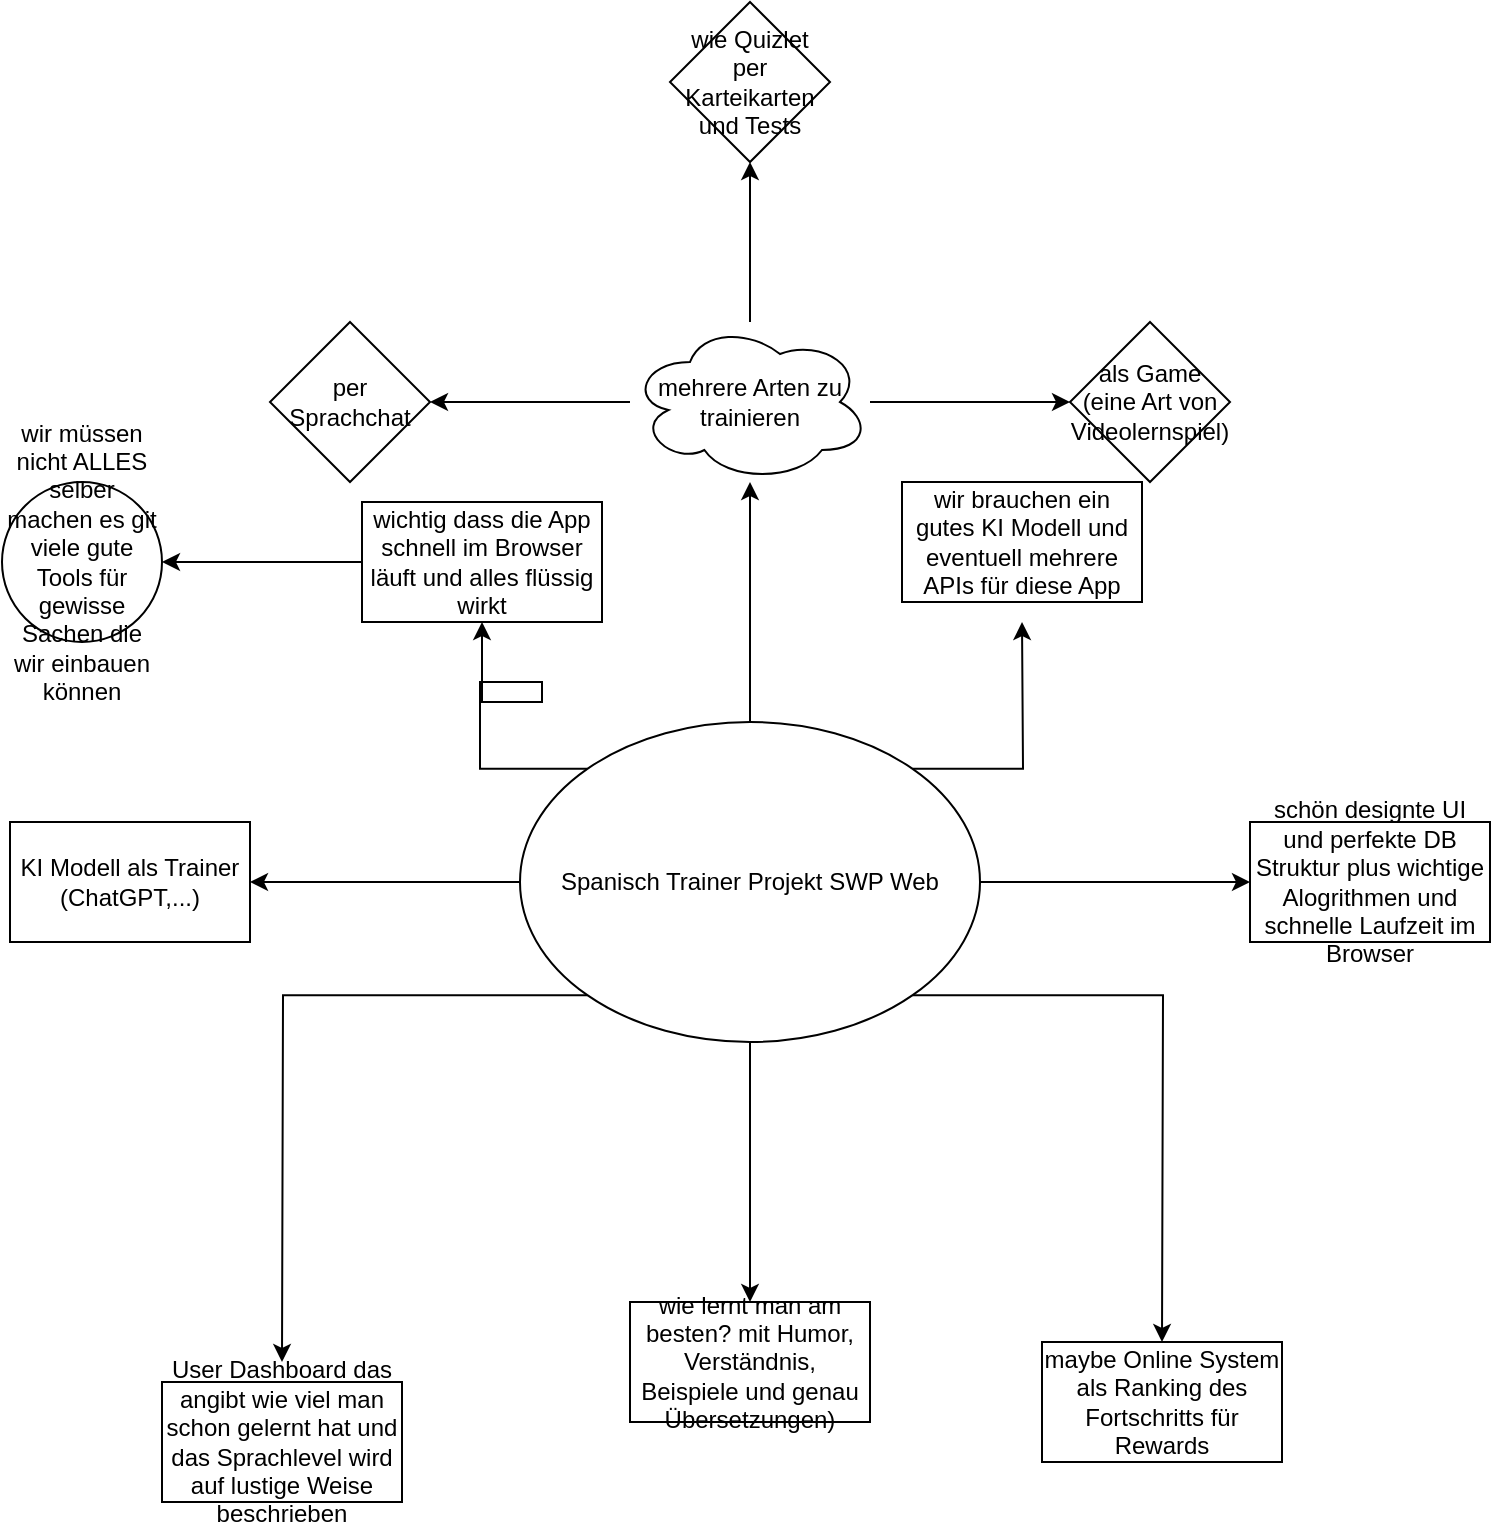 <mxfile version="26.1.0">
  <diagram name="Seite-1" id="NWWnlM1j_Vvz42IHq0mf">
    <mxGraphModel dx="1530" dy="2040" grid="1" gridSize="10" guides="1" tooltips="1" connect="1" arrows="1" fold="1" page="1" pageScale="1" pageWidth="827" pageHeight="1169" math="0" shadow="0">
      <root>
        <mxCell id="0" />
        <mxCell id="1" parent="0" />
        <mxCell id="B019YZBu6rQDzwluSdwq-3" value="" style="edgeStyle=orthogonalEdgeStyle;rounded=0;orthogonalLoop=1;jettySize=auto;html=1;" edge="1" parent="1" source="B019YZBu6rQDzwluSdwq-1" target="B019YZBu6rQDzwluSdwq-2">
          <mxGeometry relative="1" as="geometry" />
        </mxCell>
        <mxCell id="B019YZBu6rQDzwluSdwq-5" value="" style="edgeStyle=orthogonalEdgeStyle;rounded=0;orthogonalLoop=1;jettySize=auto;html=1;" edge="1" parent="1" source="B019YZBu6rQDzwluSdwq-1" target="B019YZBu6rQDzwluSdwq-4">
          <mxGeometry relative="1" as="geometry" />
        </mxCell>
        <mxCell id="B019YZBu6rQDzwluSdwq-13" value="" style="edgeStyle=orthogonalEdgeStyle;rounded=0;orthogonalLoop=1;jettySize=auto;html=1;" edge="1" parent="1" source="B019YZBu6rQDzwluSdwq-1" target="B019YZBu6rQDzwluSdwq-12">
          <mxGeometry relative="1" as="geometry" />
        </mxCell>
        <mxCell id="B019YZBu6rQDzwluSdwq-15" value="" style="edgeStyle=orthogonalEdgeStyle;rounded=0;orthogonalLoop=1;jettySize=auto;html=1;" edge="1" parent="1" source="B019YZBu6rQDzwluSdwq-1" target="B019YZBu6rQDzwluSdwq-14">
          <mxGeometry relative="1" as="geometry" />
        </mxCell>
        <mxCell id="B019YZBu6rQDzwluSdwq-16" style="edgeStyle=orthogonalEdgeStyle;rounded=0;orthogonalLoop=1;jettySize=auto;html=1;exitX=1;exitY=1;exitDx=0;exitDy=0;" edge="1" parent="1" source="B019YZBu6rQDzwluSdwq-1">
          <mxGeometry relative="1" as="geometry">
            <mxPoint x="620" y="580" as="targetPoint" />
          </mxGeometry>
        </mxCell>
        <mxCell id="B019YZBu6rQDzwluSdwq-18" style="edgeStyle=orthogonalEdgeStyle;rounded=0;orthogonalLoop=1;jettySize=auto;html=1;exitX=0;exitY=1;exitDx=0;exitDy=0;" edge="1" parent="1" source="B019YZBu6rQDzwluSdwq-1">
          <mxGeometry relative="1" as="geometry">
            <mxPoint x="180" y="590" as="targetPoint" />
          </mxGeometry>
        </mxCell>
        <mxCell id="B019YZBu6rQDzwluSdwq-20" style="edgeStyle=orthogonalEdgeStyle;rounded=0;orthogonalLoop=1;jettySize=auto;html=1;exitX=0;exitY=0;exitDx=0;exitDy=0;" edge="1" parent="1" source="B019YZBu6rQDzwluSdwq-1">
          <mxGeometry relative="1" as="geometry">
            <mxPoint x="280" y="220" as="targetPoint" />
            <Array as="points">
              <mxPoint x="279" y="293" />
              <mxPoint x="279" y="250" />
              <mxPoint x="310" y="250" />
              <mxPoint x="310" y="260" />
            </Array>
          </mxGeometry>
        </mxCell>
        <mxCell id="B019YZBu6rQDzwluSdwq-23" style="edgeStyle=orthogonalEdgeStyle;rounded=0;orthogonalLoop=1;jettySize=auto;html=1;exitX=1;exitY=0;exitDx=0;exitDy=0;" edge="1" parent="1" source="B019YZBu6rQDzwluSdwq-1">
          <mxGeometry relative="1" as="geometry">
            <mxPoint x="550" y="220" as="targetPoint" />
          </mxGeometry>
        </mxCell>
        <mxCell id="B019YZBu6rQDzwluSdwq-1" value="Spanisch Trainer Projekt SWP Web" style="ellipse;whiteSpace=wrap;html=1;" vertex="1" parent="1">
          <mxGeometry x="299" y="270" width="230" height="160" as="geometry" />
        </mxCell>
        <mxCell id="B019YZBu6rQDzwluSdwq-2" value="KI Modell als Trainer (ChatGPT,...)" style="whiteSpace=wrap;html=1;" vertex="1" parent="1">
          <mxGeometry x="44" y="320" width="120" height="60" as="geometry" />
        </mxCell>
        <mxCell id="B019YZBu6rQDzwluSdwq-7" value="" style="edgeStyle=orthogonalEdgeStyle;rounded=0;orthogonalLoop=1;jettySize=auto;html=1;" edge="1" parent="1" source="B019YZBu6rQDzwluSdwq-4" target="B019YZBu6rQDzwluSdwq-6">
          <mxGeometry relative="1" as="geometry" />
        </mxCell>
        <mxCell id="B019YZBu6rQDzwluSdwq-9" value="" style="edgeStyle=orthogonalEdgeStyle;rounded=0;orthogonalLoop=1;jettySize=auto;html=1;" edge="1" parent="1" source="B019YZBu6rQDzwluSdwq-4" target="B019YZBu6rQDzwluSdwq-8">
          <mxGeometry relative="1" as="geometry" />
        </mxCell>
        <mxCell id="B019YZBu6rQDzwluSdwq-11" value="" style="edgeStyle=orthogonalEdgeStyle;rounded=0;orthogonalLoop=1;jettySize=auto;html=1;" edge="1" parent="1" source="B019YZBu6rQDzwluSdwq-4" target="B019YZBu6rQDzwluSdwq-10">
          <mxGeometry relative="1" as="geometry" />
        </mxCell>
        <mxCell id="B019YZBu6rQDzwluSdwq-4" value="mehrere Arten zu trainieren" style="ellipse;shape=cloud;whiteSpace=wrap;html=1;" vertex="1" parent="1">
          <mxGeometry x="354" y="70" width="120" height="80" as="geometry" />
        </mxCell>
        <mxCell id="B019YZBu6rQDzwluSdwq-6" value="per Sprachchat" style="rhombus;whiteSpace=wrap;html=1;" vertex="1" parent="1">
          <mxGeometry x="174" y="70" width="80" height="80" as="geometry" />
        </mxCell>
        <mxCell id="B019YZBu6rQDzwluSdwq-8" value="wie Quizlet per Karteikarten und Tests" style="rhombus;whiteSpace=wrap;html=1;" vertex="1" parent="1">
          <mxGeometry x="374" y="-90" width="80" height="80" as="geometry" />
        </mxCell>
        <mxCell id="B019YZBu6rQDzwluSdwq-10" value="als Game (eine Art von Videolernspiel)" style="rhombus;whiteSpace=wrap;html=1;" vertex="1" parent="1">
          <mxGeometry x="574" y="70" width="80" height="80" as="geometry" />
        </mxCell>
        <mxCell id="B019YZBu6rQDzwluSdwq-12" value="schön designte UI und perfekte DB Struktur plus wichtige Alogrithmen und schnelle Laufzeit im Browser" style="whiteSpace=wrap;html=1;" vertex="1" parent="1">
          <mxGeometry x="664" y="320" width="120" height="60" as="geometry" />
        </mxCell>
        <mxCell id="B019YZBu6rQDzwluSdwq-14" value="wie lernt man am besten? mit Humor, Verständnis, Beispiele und genau Übersetzungen)" style="whiteSpace=wrap;html=1;" vertex="1" parent="1">
          <mxGeometry x="354" y="560" width="120" height="60" as="geometry" />
        </mxCell>
        <mxCell id="B019YZBu6rQDzwluSdwq-17" value="maybe Online System als Ranking des Fortschritts für Rewards" style="whiteSpace=wrap;html=1;" vertex="1" parent="1">
          <mxGeometry x="560" y="580" width="120" height="60" as="geometry" />
        </mxCell>
        <mxCell id="B019YZBu6rQDzwluSdwq-19" value="User Dashboard das angibt wie viel man schon gelernt hat und das Sprachlevel wird auf lustige Weise beschrieben" style="whiteSpace=wrap;html=1;" vertex="1" parent="1">
          <mxGeometry x="120" y="600" width="120" height="60" as="geometry" />
        </mxCell>
        <mxCell id="B019YZBu6rQDzwluSdwq-26" value="" style="edgeStyle=orthogonalEdgeStyle;rounded=0;orthogonalLoop=1;jettySize=auto;html=1;" edge="1" parent="1" source="B019YZBu6rQDzwluSdwq-22" target="B019YZBu6rQDzwluSdwq-25">
          <mxGeometry relative="1" as="geometry" />
        </mxCell>
        <mxCell id="B019YZBu6rQDzwluSdwq-22" value="wichtig dass die App schnell im Browser läuft und alles flüssig wirkt" style="whiteSpace=wrap;html=1;" vertex="1" parent="1">
          <mxGeometry x="220" y="160" width="120" height="60" as="geometry" />
        </mxCell>
        <mxCell id="B019YZBu6rQDzwluSdwq-24" value="wir brauchen ein gutes KI Modell und eventuell mehrere APIs für diese App" style="whiteSpace=wrap;html=1;" vertex="1" parent="1">
          <mxGeometry x="490" y="150" width="120" height="60" as="geometry" />
        </mxCell>
        <mxCell id="B019YZBu6rQDzwluSdwq-25" value="wir müssen nicht ALLES selber machen es git viele gute Tools für gewisse Sachen die wir einbauen können" style="ellipse;whiteSpace=wrap;html=1;" vertex="1" parent="1">
          <mxGeometry x="40" y="150" width="80" height="80" as="geometry" />
        </mxCell>
      </root>
    </mxGraphModel>
  </diagram>
</mxfile>
